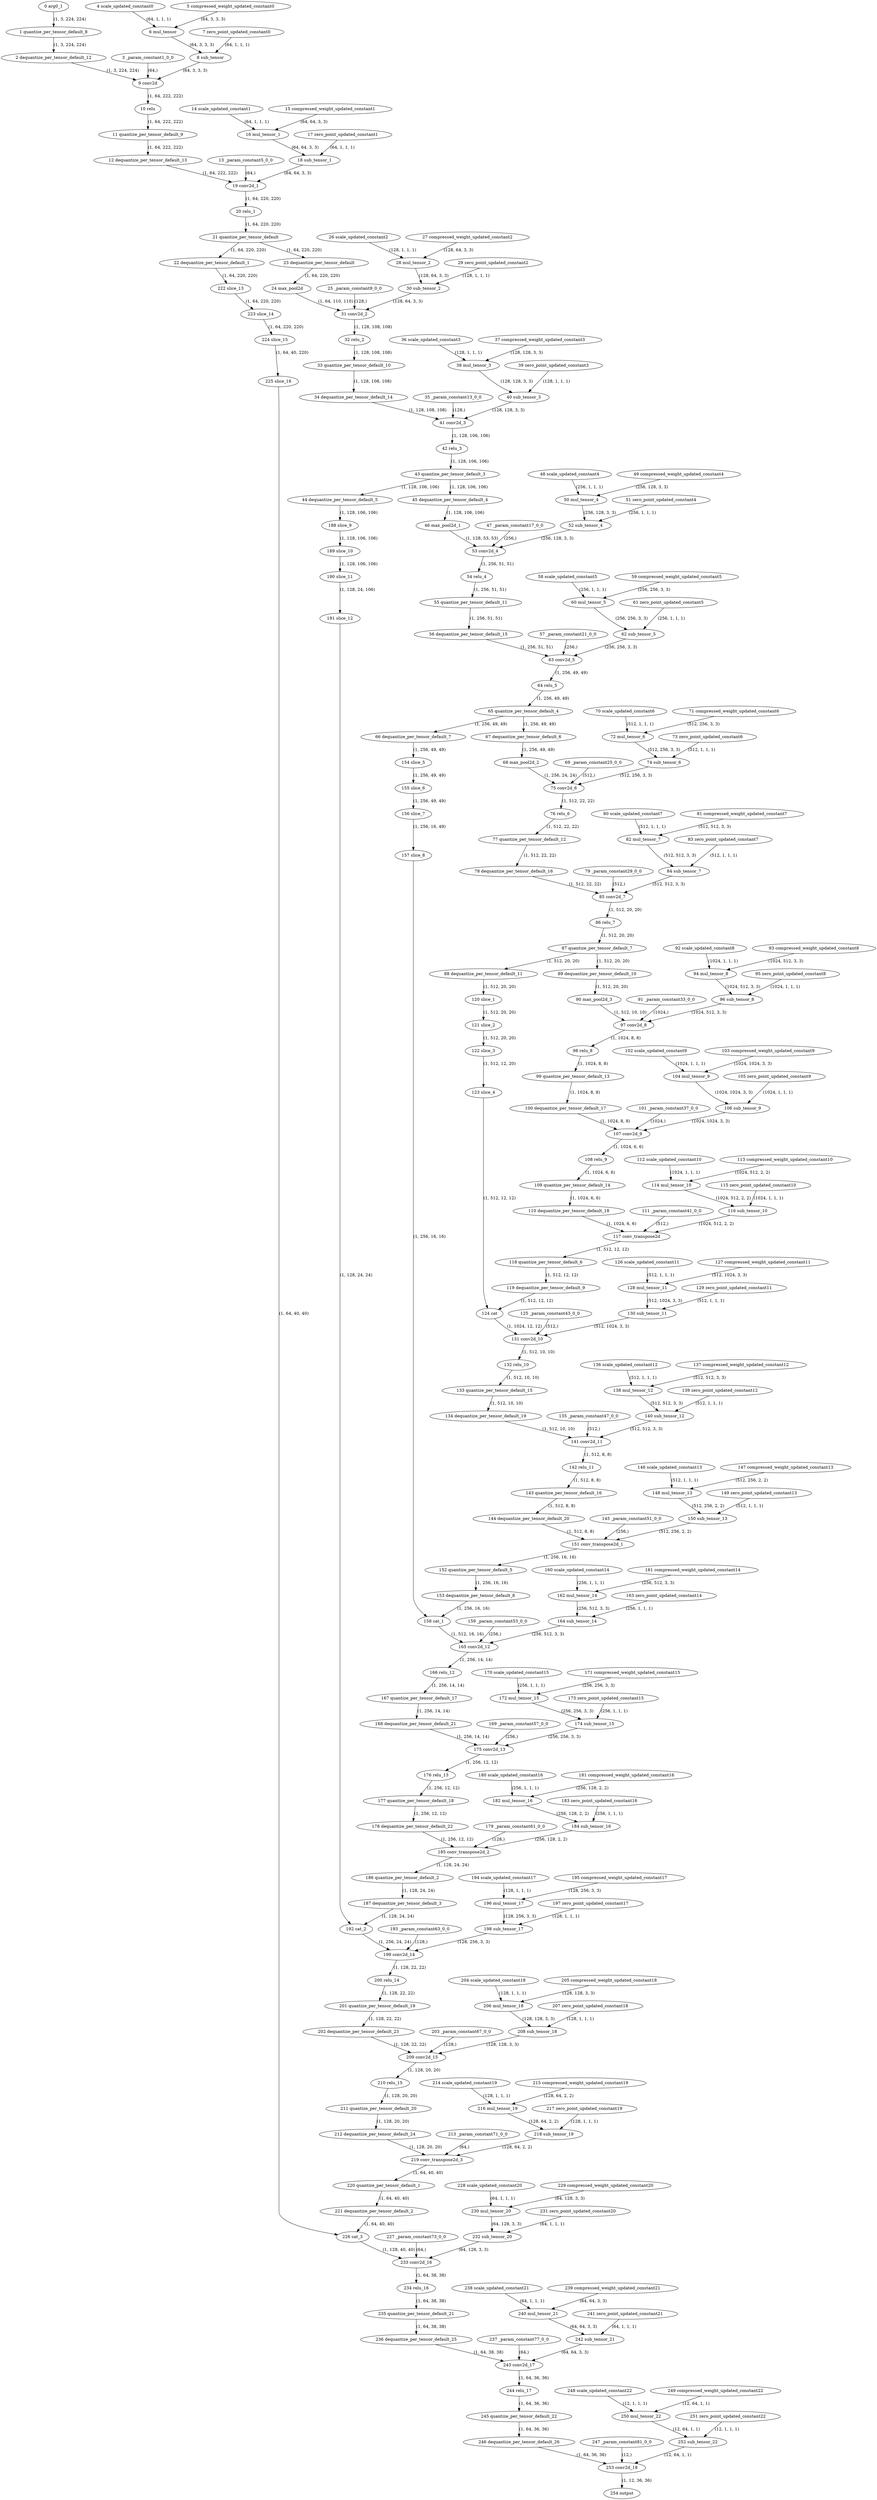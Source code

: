strict digraph  {
"0 arg0_1" [id=0, type=input];
"1 quantize_per_tensor_default_8" [id=1, type=quantize_per_tensor];
"2 dequantize_per_tensor_default_12" [id=2, type=dequantize_per_tensor];
"3 _param_constant1_0_0" [id=3, type=get_attr];
"4 scale_updated_constant0" [id=4, type=get_attr];
"5 compressed_weight_updated_constant0" [id=5, type=get_attr];
"6 mul_tensor" [id=6, type=mul];
"7 zero_point_updated_constant0" [id=7, type=get_attr];
"8 sub_tensor" [id=8, type=sub];
"9 conv2d" [id=9, type=conv2d];
"10 relu" [id=10, type=relu];
"11 quantize_per_tensor_default_9" [id=11, type=quantize_per_tensor];
"12 dequantize_per_tensor_default_13" [id=12, type=dequantize_per_tensor];
"13 _param_constant5_0_0" [id=13, type=get_attr];
"14 scale_updated_constant1" [id=14, type=get_attr];
"15 compressed_weight_updated_constant1" [id=15, type=get_attr];
"16 mul_tensor_1" [id=16, type=mul];
"17 zero_point_updated_constant1" [id=17, type=get_attr];
"18 sub_tensor_1" [id=18, type=sub];
"19 conv2d_1" [id=19, type=conv2d];
"20 relu_1" [id=20, type=relu];
"21 quantize_per_tensor_default" [id=21, type=quantize_per_tensor];
"22 dequantize_per_tensor_default_1" [id=22, type=dequantize_per_tensor];
"23 dequantize_per_tensor_default" [id=23, type=dequantize_per_tensor];
"24 max_pool2d" [id=24, type=max_pool2d];
"25 _param_constant9_0_0" [id=25, type=get_attr];
"26 scale_updated_constant2" [id=26, type=get_attr];
"27 compressed_weight_updated_constant2" [id=27, type=get_attr];
"28 mul_tensor_2" [id=28, type=mul];
"29 zero_point_updated_constant2" [id=29, type=get_attr];
"30 sub_tensor_2" [id=30, type=sub];
"31 conv2d_2" [id=31, type=conv2d];
"32 relu_2" [id=32, type=relu];
"33 quantize_per_tensor_default_10" [id=33, type=quantize_per_tensor];
"34 dequantize_per_tensor_default_14" [id=34, type=dequantize_per_tensor];
"35 _param_constant13_0_0" [id=35, type=get_attr];
"36 scale_updated_constant3" [id=36, type=get_attr];
"37 compressed_weight_updated_constant3" [id=37, type=get_attr];
"38 mul_tensor_3" [id=38, type=mul];
"39 zero_point_updated_constant3" [id=39, type=get_attr];
"40 sub_tensor_3" [id=40, type=sub];
"41 conv2d_3" [id=41, type=conv2d];
"42 relu_3" [id=42, type=relu];
"43 quantize_per_tensor_default_3" [id=43, type=quantize_per_tensor];
"44 dequantize_per_tensor_default_5" [id=44, type=dequantize_per_tensor];
"45 dequantize_per_tensor_default_4" [id=45, type=dequantize_per_tensor];
"46 max_pool2d_1" [id=46, type=max_pool2d];
"47 _param_constant17_0_0" [id=47, type=get_attr];
"48 scale_updated_constant4" [id=48, type=get_attr];
"49 compressed_weight_updated_constant4" [id=49, type=get_attr];
"50 mul_tensor_4" [id=50, type=mul];
"51 zero_point_updated_constant4" [id=51, type=get_attr];
"52 sub_tensor_4" [id=52, type=sub];
"53 conv2d_4" [id=53, type=conv2d];
"54 relu_4" [id=54, type=relu];
"55 quantize_per_tensor_default_11" [id=55, type=quantize_per_tensor];
"56 dequantize_per_tensor_default_15" [id=56, type=dequantize_per_tensor];
"57 _param_constant21_0_0" [id=57, type=get_attr];
"58 scale_updated_constant5" [id=58, type=get_attr];
"59 compressed_weight_updated_constant5" [id=59, type=get_attr];
"60 mul_tensor_5" [id=60, type=mul];
"61 zero_point_updated_constant5" [id=61, type=get_attr];
"62 sub_tensor_5" [id=62, type=sub];
"63 conv2d_5" [id=63, type=conv2d];
"64 relu_5" [id=64, type=relu];
"65 quantize_per_tensor_default_4" [id=65, type=quantize_per_tensor];
"66 dequantize_per_tensor_default_7" [id=66, type=dequantize_per_tensor];
"67 dequantize_per_tensor_default_6" [id=67, type=dequantize_per_tensor];
"68 max_pool2d_2" [id=68, type=max_pool2d];
"69 _param_constant25_0_0" [id=69, type=get_attr];
"70 scale_updated_constant6" [id=70, type=get_attr];
"71 compressed_weight_updated_constant6" [id=71, type=get_attr];
"72 mul_tensor_6" [id=72, type=mul];
"73 zero_point_updated_constant6" [id=73, type=get_attr];
"74 sub_tensor_6" [id=74, type=sub];
"75 conv2d_6" [id=75, type=conv2d];
"76 relu_6" [id=76, type=relu];
"77 quantize_per_tensor_default_12" [id=77, type=quantize_per_tensor];
"78 dequantize_per_tensor_default_16" [id=78, type=dequantize_per_tensor];
"79 _param_constant29_0_0" [id=79, type=get_attr];
"80 scale_updated_constant7" [id=80, type=get_attr];
"81 compressed_weight_updated_constant7" [id=81, type=get_attr];
"82 mul_tensor_7" [id=82, type=mul];
"83 zero_point_updated_constant7" [id=83, type=get_attr];
"84 sub_tensor_7" [id=84, type=sub];
"85 conv2d_7" [id=85, type=conv2d];
"86 relu_7" [id=86, type=relu];
"87 quantize_per_tensor_default_7" [id=87, type=quantize_per_tensor];
"88 dequantize_per_tensor_default_11" [id=88, type=dequantize_per_tensor];
"89 dequantize_per_tensor_default_10" [id=89, type=dequantize_per_tensor];
"90 max_pool2d_3" [id=90, type=max_pool2d];
"91 _param_constant33_0_0" [id=91, type=get_attr];
"92 scale_updated_constant8" [id=92, type=get_attr];
"93 compressed_weight_updated_constant8" [id=93, type=get_attr];
"94 mul_tensor_8" [id=94, type=mul];
"95 zero_point_updated_constant8" [id=95, type=get_attr];
"96 sub_tensor_8" [id=96, type=sub];
"97 conv2d_8" [id=97, type=conv2d];
"98 relu_8" [id=98, type=relu];
"99 quantize_per_tensor_default_13" [id=99, type=quantize_per_tensor];
"100 dequantize_per_tensor_default_17" [id=100, type=dequantize_per_tensor];
"101 _param_constant37_0_0" [id=101, type=get_attr];
"102 scale_updated_constant9" [id=102, type=get_attr];
"103 compressed_weight_updated_constant9" [id=103, type=get_attr];
"104 mul_tensor_9" [id=104, type=mul];
"105 zero_point_updated_constant9" [id=105, type=get_attr];
"106 sub_tensor_9" [id=106, type=sub];
"107 conv2d_9" [id=107, type=conv2d];
"108 relu_9" [id=108, type=relu];
"109 quantize_per_tensor_default_14" [id=109, type=quantize_per_tensor];
"110 dequantize_per_tensor_default_18" [id=110, type=dequantize_per_tensor];
"111 _param_constant41_0_0" [id=111, type=get_attr];
"112 scale_updated_constant10" [id=112, type=get_attr];
"113 compressed_weight_updated_constant10" [id=113, type=get_attr];
"114 mul_tensor_10" [id=114, type=mul];
"115 zero_point_updated_constant10" [id=115, type=get_attr];
"116 sub_tensor_10" [id=116, type=sub];
"117 conv_transpose2d" [id=117, type=conv_transpose2d];
"118 quantize_per_tensor_default_6" [id=118, type=quantize_per_tensor];
"119 dequantize_per_tensor_default_9" [id=119, type=dequantize_per_tensor];
"120 slice_1" [id=120, type=slice];
"121 slice_2" [id=121, type=slice];
"122 slice_3" [id=122, type=slice];
"123 slice_4" [id=123, type=slice];
"124 cat" [id=124, type=cat];
"125 _param_constant43_0_0" [id=125, type=get_attr];
"126 scale_updated_constant11" [id=126, type=get_attr];
"127 compressed_weight_updated_constant11" [id=127, type=get_attr];
"128 mul_tensor_11" [id=128, type=mul];
"129 zero_point_updated_constant11" [id=129, type=get_attr];
"130 sub_tensor_11" [id=130, type=sub];
"131 conv2d_10" [id=131, type=conv2d];
"132 relu_10" [id=132, type=relu];
"133 quantize_per_tensor_default_15" [id=133, type=quantize_per_tensor];
"134 dequantize_per_tensor_default_19" [id=134, type=dequantize_per_tensor];
"135 _param_constant47_0_0" [id=135, type=get_attr];
"136 scale_updated_constant12" [id=136, type=get_attr];
"137 compressed_weight_updated_constant12" [id=137, type=get_attr];
"138 mul_tensor_12" [id=138, type=mul];
"139 zero_point_updated_constant12" [id=139, type=get_attr];
"140 sub_tensor_12" [id=140, type=sub];
"141 conv2d_11" [id=141, type=conv2d];
"142 relu_11" [id=142, type=relu];
"143 quantize_per_tensor_default_16" [id=143, type=quantize_per_tensor];
"144 dequantize_per_tensor_default_20" [id=144, type=dequantize_per_tensor];
"145 _param_constant51_0_0" [id=145, type=get_attr];
"146 scale_updated_constant13" [id=146, type=get_attr];
"147 compressed_weight_updated_constant13" [id=147, type=get_attr];
"148 mul_tensor_13" [id=148, type=mul];
"149 zero_point_updated_constant13" [id=149, type=get_attr];
"150 sub_tensor_13" [id=150, type=sub];
"151 conv_transpose2d_1" [id=151, type=conv_transpose2d];
"152 quantize_per_tensor_default_5" [id=152, type=quantize_per_tensor];
"153 dequantize_per_tensor_default_8" [id=153, type=dequantize_per_tensor];
"154 slice_5" [id=154, type=slice];
"155 slice_6" [id=155, type=slice];
"156 slice_7" [id=156, type=slice];
"157 slice_8" [id=157, type=slice];
"158 cat_1" [id=158, type=cat];
"159 _param_constant53_0_0" [id=159, type=get_attr];
"160 scale_updated_constant14" [id=160, type=get_attr];
"161 compressed_weight_updated_constant14" [id=161, type=get_attr];
"162 mul_tensor_14" [id=162, type=mul];
"163 zero_point_updated_constant14" [id=163, type=get_attr];
"164 sub_tensor_14" [id=164, type=sub];
"165 conv2d_12" [id=165, type=conv2d];
"166 relu_12" [id=166, type=relu];
"167 quantize_per_tensor_default_17" [id=167, type=quantize_per_tensor];
"168 dequantize_per_tensor_default_21" [id=168, type=dequantize_per_tensor];
"169 _param_constant57_0_0" [id=169, type=get_attr];
"170 scale_updated_constant15" [id=170, type=get_attr];
"171 compressed_weight_updated_constant15" [id=171, type=get_attr];
"172 mul_tensor_15" [id=172, type=mul];
"173 zero_point_updated_constant15" [id=173, type=get_attr];
"174 sub_tensor_15" [id=174, type=sub];
"175 conv2d_13" [id=175, type=conv2d];
"176 relu_13" [id=176, type=relu];
"177 quantize_per_tensor_default_18" [id=177, type=quantize_per_tensor];
"178 dequantize_per_tensor_default_22" [id=178, type=dequantize_per_tensor];
"179 _param_constant61_0_0" [id=179, type=get_attr];
"180 scale_updated_constant16" [id=180, type=get_attr];
"181 compressed_weight_updated_constant16" [id=181, type=get_attr];
"182 mul_tensor_16" [id=182, type=mul];
"183 zero_point_updated_constant16" [id=183, type=get_attr];
"184 sub_tensor_16" [id=184, type=sub];
"185 conv_transpose2d_2" [id=185, type=conv_transpose2d];
"186 quantize_per_tensor_default_2" [id=186, type=quantize_per_tensor];
"187 dequantize_per_tensor_default_3" [id=187, type=dequantize_per_tensor];
"188 slice_9" [id=188, type=slice];
"189 slice_10" [id=189, type=slice];
"190 slice_11" [id=190, type=slice];
"191 slice_12" [id=191, type=slice];
"192 cat_2" [id=192, type=cat];
"193 _param_constant63_0_0" [id=193, type=get_attr];
"194 scale_updated_constant17" [id=194, type=get_attr];
"195 compressed_weight_updated_constant17" [id=195, type=get_attr];
"196 mul_tensor_17" [id=196, type=mul];
"197 zero_point_updated_constant17" [id=197, type=get_attr];
"198 sub_tensor_17" [id=198, type=sub];
"199 conv2d_14" [id=199, type=conv2d];
"200 relu_14" [id=200, type=relu];
"201 quantize_per_tensor_default_19" [id=201, type=quantize_per_tensor];
"202 dequantize_per_tensor_default_23" [id=202, type=dequantize_per_tensor];
"203 _param_constant67_0_0" [id=203, type=get_attr];
"204 scale_updated_constant18" [id=204, type=get_attr];
"205 compressed_weight_updated_constant18" [id=205, type=get_attr];
"206 mul_tensor_18" [id=206, type=mul];
"207 zero_point_updated_constant18" [id=207, type=get_attr];
"208 sub_tensor_18" [id=208, type=sub];
"209 conv2d_15" [id=209, type=conv2d];
"210 relu_15" [id=210, type=relu];
"211 quantize_per_tensor_default_20" [id=211, type=quantize_per_tensor];
"212 dequantize_per_tensor_default_24" [id=212, type=dequantize_per_tensor];
"213 _param_constant71_0_0" [id=213, type=get_attr];
"214 scale_updated_constant19" [id=214, type=get_attr];
"215 compressed_weight_updated_constant19" [id=215, type=get_attr];
"216 mul_tensor_19" [id=216, type=mul];
"217 zero_point_updated_constant19" [id=217, type=get_attr];
"218 sub_tensor_19" [id=218, type=sub];
"219 conv_transpose2d_3" [id=219, type=conv_transpose2d];
"220 quantize_per_tensor_default_1" [id=220, type=quantize_per_tensor];
"221 dequantize_per_tensor_default_2" [id=221, type=dequantize_per_tensor];
"222 slice_13" [id=222, type=slice];
"223 slice_14" [id=223, type=slice];
"224 slice_15" [id=224, type=slice];
"225 slice_16" [id=225, type=slice];
"226 cat_3" [id=226, type=cat];
"227 _param_constant73_0_0" [id=227, type=get_attr];
"228 scale_updated_constant20" [id=228, type=get_attr];
"229 compressed_weight_updated_constant20" [id=229, type=get_attr];
"230 mul_tensor_20" [id=230, type=mul];
"231 zero_point_updated_constant20" [id=231, type=get_attr];
"232 sub_tensor_20" [id=232, type=sub];
"233 conv2d_16" [id=233, type=conv2d];
"234 relu_16" [id=234, type=relu];
"235 quantize_per_tensor_default_21" [id=235, type=quantize_per_tensor];
"236 dequantize_per_tensor_default_25" [id=236, type=dequantize_per_tensor];
"237 _param_constant77_0_0" [id=237, type=get_attr];
"238 scale_updated_constant21" [id=238, type=get_attr];
"239 compressed_weight_updated_constant21" [id=239, type=get_attr];
"240 mul_tensor_21" [id=240, type=mul];
"241 zero_point_updated_constant21" [id=241, type=get_attr];
"242 sub_tensor_21" [id=242, type=sub];
"243 conv2d_17" [id=243, type=conv2d];
"244 relu_17" [id=244, type=relu];
"245 quantize_per_tensor_default_22" [id=245, type=quantize_per_tensor];
"246 dequantize_per_tensor_default_26" [id=246, type=dequantize_per_tensor];
"247 _param_constant81_0_0" [id=247, type=get_attr];
"248 scale_updated_constant22" [id=248, type=get_attr];
"249 compressed_weight_updated_constant22" [id=249, type=get_attr];
"250 mul_tensor_22" [id=250, type=mul];
"251 zero_point_updated_constant22" [id=251, type=get_attr];
"252 sub_tensor_22" [id=252, type=sub];
"253 conv2d_18" [id=253, type=conv2d];
"254 output" [id=254, type=output];
"0 arg0_1" -> "1 quantize_per_tensor_default_8"  [label="(1, 3, 224, 224)", style=solid];
"1 quantize_per_tensor_default_8" -> "2 dequantize_per_tensor_default_12"  [label="(1, 3, 224, 224)", style=solid];
"2 dequantize_per_tensor_default_12" -> "9 conv2d"  [label="(1, 3, 224, 224)", style=solid];
"3 _param_constant1_0_0" -> "9 conv2d"  [label="(64,)", style=solid];
"4 scale_updated_constant0" -> "6 mul_tensor"  [label="(64, 1, 1, 1)", style=solid];
"5 compressed_weight_updated_constant0" -> "6 mul_tensor"  [label="(64, 3, 3, 3)", style=solid];
"6 mul_tensor" -> "8 sub_tensor"  [label="(64, 3, 3, 3)", style=solid];
"7 zero_point_updated_constant0" -> "8 sub_tensor"  [label="(64, 1, 1, 1)", style=solid];
"8 sub_tensor" -> "9 conv2d"  [label="(64, 3, 3, 3)", style=solid];
"9 conv2d" -> "10 relu"  [label="(1, 64, 222, 222)", style=solid];
"10 relu" -> "11 quantize_per_tensor_default_9"  [label="(1, 64, 222, 222)", style=solid];
"11 quantize_per_tensor_default_9" -> "12 dequantize_per_tensor_default_13"  [label="(1, 64, 222, 222)", style=solid];
"12 dequantize_per_tensor_default_13" -> "19 conv2d_1"  [label="(1, 64, 222, 222)", style=solid];
"13 _param_constant5_0_0" -> "19 conv2d_1"  [label="(64,)", style=solid];
"14 scale_updated_constant1" -> "16 mul_tensor_1"  [label="(64, 1, 1, 1)", style=solid];
"15 compressed_weight_updated_constant1" -> "16 mul_tensor_1"  [label="(64, 64, 3, 3)", style=solid];
"16 mul_tensor_1" -> "18 sub_tensor_1"  [label="(64, 64, 3, 3)", style=solid];
"17 zero_point_updated_constant1" -> "18 sub_tensor_1"  [label="(64, 1, 1, 1)", style=solid];
"18 sub_tensor_1" -> "19 conv2d_1"  [label="(64, 64, 3, 3)", style=solid];
"19 conv2d_1" -> "20 relu_1"  [label="(1, 64, 220, 220)", style=solid];
"20 relu_1" -> "21 quantize_per_tensor_default"  [label="(1, 64, 220, 220)", style=solid];
"21 quantize_per_tensor_default" -> "22 dequantize_per_tensor_default_1"  [label="(1, 64, 220, 220)", style=solid];
"21 quantize_per_tensor_default" -> "23 dequantize_per_tensor_default"  [label="(1, 64, 220, 220)", style=solid];
"22 dequantize_per_tensor_default_1" -> "222 slice_13"  [label="(1, 64, 220, 220)", style=solid];
"23 dequantize_per_tensor_default" -> "24 max_pool2d"  [label="(1, 64, 220, 220)", style=solid];
"24 max_pool2d" -> "31 conv2d_2"  [label="(1, 64, 110, 110)", style=solid];
"25 _param_constant9_0_0" -> "31 conv2d_2"  [label="(128,)", style=solid];
"26 scale_updated_constant2" -> "28 mul_tensor_2"  [label="(128, 1, 1, 1)", style=solid];
"27 compressed_weight_updated_constant2" -> "28 mul_tensor_2"  [label="(128, 64, 3, 3)", style=solid];
"28 mul_tensor_2" -> "30 sub_tensor_2"  [label="(128, 64, 3, 3)", style=solid];
"29 zero_point_updated_constant2" -> "30 sub_tensor_2"  [label="(128, 1, 1, 1)", style=solid];
"30 sub_tensor_2" -> "31 conv2d_2"  [label="(128, 64, 3, 3)", style=solid];
"31 conv2d_2" -> "32 relu_2"  [label="(1, 128, 108, 108)", style=solid];
"32 relu_2" -> "33 quantize_per_tensor_default_10"  [label="(1, 128, 108, 108)", style=solid];
"33 quantize_per_tensor_default_10" -> "34 dequantize_per_tensor_default_14"  [label="(1, 128, 108, 108)", style=solid];
"34 dequantize_per_tensor_default_14" -> "41 conv2d_3"  [label="(1, 128, 108, 108)", style=solid];
"35 _param_constant13_0_0" -> "41 conv2d_3"  [label="(128,)", style=solid];
"36 scale_updated_constant3" -> "38 mul_tensor_3"  [label="(128, 1, 1, 1)", style=solid];
"37 compressed_weight_updated_constant3" -> "38 mul_tensor_3"  [label="(128, 128, 3, 3)", style=solid];
"38 mul_tensor_3" -> "40 sub_tensor_3"  [label="(128, 128, 3, 3)", style=solid];
"39 zero_point_updated_constant3" -> "40 sub_tensor_3"  [label="(128, 1, 1, 1)", style=solid];
"40 sub_tensor_3" -> "41 conv2d_3"  [label="(128, 128, 3, 3)", style=solid];
"41 conv2d_3" -> "42 relu_3"  [label="(1, 128, 106, 106)", style=solid];
"42 relu_3" -> "43 quantize_per_tensor_default_3"  [label="(1, 128, 106, 106)", style=solid];
"43 quantize_per_tensor_default_3" -> "44 dequantize_per_tensor_default_5"  [label="(1, 128, 106, 106)", style=solid];
"43 quantize_per_tensor_default_3" -> "45 dequantize_per_tensor_default_4"  [label="(1, 128, 106, 106)", style=solid];
"44 dequantize_per_tensor_default_5" -> "188 slice_9"  [label="(1, 128, 106, 106)", style=solid];
"45 dequantize_per_tensor_default_4" -> "46 max_pool2d_1"  [label="(1, 128, 106, 106)", style=solid];
"46 max_pool2d_1" -> "53 conv2d_4"  [label="(1, 128, 53, 53)", style=solid];
"47 _param_constant17_0_0" -> "53 conv2d_4"  [label="(256,)", style=solid];
"48 scale_updated_constant4" -> "50 mul_tensor_4"  [label="(256, 1, 1, 1)", style=solid];
"49 compressed_weight_updated_constant4" -> "50 mul_tensor_4"  [label="(256, 128, 3, 3)", style=solid];
"50 mul_tensor_4" -> "52 sub_tensor_4"  [label="(256, 128, 3, 3)", style=solid];
"51 zero_point_updated_constant4" -> "52 sub_tensor_4"  [label="(256, 1, 1, 1)", style=solid];
"52 sub_tensor_4" -> "53 conv2d_4"  [label="(256, 128, 3, 3)", style=solid];
"53 conv2d_4" -> "54 relu_4"  [label="(1, 256, 51, 51)", style=solid];
"54 relu_4" -> "55 quantize_per_tensor_default_11"  [label="(1, 256, 51, 51)", style=solid];
"55 quantize_per_tensor_default_11" -> "56 dequantize_per_tensor_default_15"  [label="(1, 256, 51, 51)", style=solid];
"56 dequantize_per_tensor_default_15" -> "63 conv2d_5"  [label="(1, 256, 51, 51)", style=solid];
"57 _param_constant21_0_0" -> "63 conv2d_5"  [label="(256,)", style=solid];
"58 scale_updated_constant5" -> "60 mul_tensor_5"  [label="(256, 1, 1, 1)", style=solid];
"59 compressed_weight_updated_constant5" -> "60 mul_tensor_5"  [label="(256, 256, 3, 3)", style=solid];
"60 mul_tensor_5" -> "62 sub_tensor_5"  [label="(256, 256, 3, 3)", style=solid];
"61 zero_point_updated_constant5" -> "62 sub_tensor_5"  [label="(256, 1, 1, 1)", style=solid];
"62 sub_tensor_5" -> "63 conv2d_5"  [label="(256, 256, 3, 3)", style=solid];
"63 conv2d_5" -> "64 relu_5"  [label="(1, 256, 49, 49)", style=solid];
"64 relu_5" -> "65 quantize_per_tensor_default_4"  [label="(1, 256, 49, 49)", style=solid];
"65 quantize_per_tensor_default_4" -> "66 dequantize_per_tensor_default_7"  [label="(1, 256, 49, 49)", style=solid];
"65 quantize_per_tensor_default_4" -> "67 dequantize_per_tensor_default_6"  [label="(1, 256, 49, 49)", style=solid];
"66 dequantize_per_tensor_default_7" -> "154 slice_5"  [label="(1, 256, 49, 49)", style=solid];
"67 dequantize_per_tensor_default_6" -> "68 max_pool2d_2"  [label="(1, 256, 49, 49)", style=solid];
"68 max_pool2d_2" -> "75 conv2d_6"  [label="(1, 256, 24, 24)", style=solid];
"69 _param_constant25_0_0" -> "75 conv2d_6"  [label="(512,)", style=solid];
"70 scale_updated_constant6" -> "72 mul_tensor_6"  [label="(512, 1, 1, 1)", style=solid];
"71 compressed_weight_updated_constant6" -> "72 mul_tensor_6"  [label="(512, 256, 3, 3)", style=solid];
"72 mul_tensor_6" -> "74 sub_tensor_6"  [label="(512, 256, 3, 3)", style=solid];
"73 zero_point_updated_constant6" -> "74 sub_tensor_6"  [label="(512, 1, 1, 1)", style=solid];
"74 sub_tensor_6" -> "75 conv2d_6"  [label="(512, 256, 3, 3)", style=solid];
"75 conv2d_6" -> "76 relu_6"  [label="(1, 512, 22, 22)", style=solid];
"76 relu_6" -> "77 quantize_per_tensor_default_12"  [label="(1, 512, 22, 22)", style=solid];
"77 quantize_per_tensor_default_12" -> "78 dequantize_per_tensor_default_16"  [label="(1, 512, 22, 22)", style=solid];
"78 dequantize_per_tensor_default_16" -> "85 conv2d_7"  [label="(1, 512, 22, 22)", style=solid];
"79 _param_constant29_0_0" -> "85 conv2d_7"  [label="(512,)", style=solid];
"80 scale_updated_constant7" -> "82 mul_tensor_7"  [label="(512, 1, 1, 1)", style=solid];
"81 compressed_weight_updated_constant7" -> "82 mul_tensor_7"  [label="(512, 512, 3, 3)", style=solid];
"82 mul_tensor_7" -> "84 sub_tensor_7"  [label="(512, 512, 3, 3)", style=solid];
"83 zero_point_updated_constant7" -> "84 sub_tensor_7"  [label="(512, 1, 1, 1)", style=solid];
"84 sub_tensor_7" -> "85 conv2d_7"  [label="(512, 512, 3, 3)", style=solid];
"85 conv2d_7" -> "86 relu_7"  [label="(1, 512, 20, 20)", style=solid];
"86 relu_7" -> "87 quantize_per_tensor_default_7"  [label="(1, 512, 20, 20)", style=solid];
"87 quantize_per_tensor_default_7" -> "88 dequantize_per_tensor_default_11"  [label="(1, 512, 20, 20)", style=solid];
"87 quantize_per_tensor_default_7" -> "89 dequantize_per_tensor_default_10"  [label="(1, 512, 20, 20)", style=solid];
"88 dequantize_per_tensor_default_11" -> "120 slice_1"  [label="(1, 512, 20, 20)", style=solid];
"89 dequantize_per_tensor_default_10" -> "90 max_pool2d_3"  [label="(1, 512, 20, 20)", style=solid];
"90 max_pool2d_3" -> "97 conv2d_8"  [label="(1, 512, 10, 10)", style=solid];
"91 _param_constant33_0_0" -> "97 conv2d_8"  [label="(1024,)", style=solid];
"92 scale_updated_constant8" -> "94 mul_tensor_8"  [label="(1024, 1, 1, 1)", style=solid];
"93 compressed_weight_updated_constant8" -> "94 mul_tensor_8"  [label="(1024, 512, 3, 3)", style=solid];
"94 mul_tensor_8" -> "96 sub_tensor_8"  [label="(1024, 512, 3, 3)", style=solid];
"95 zero_point_updated_constant8" -> "96 sub_tensor_8"  [label="(1024, 1, 1, 1)", style=solid];
"96 sub_tensor_8" -> "97 conv2d_8"  [label="(1024, 512, 3, 3)", style=solid];
"97 conv2d_8" -> "98 relu_8"  [label="(1, 1024, 8, 8)", style=solid];
"98 relu_8" -> "99 quantize_per_tensor_default_13"  [label="(1, 1024, 8, 8)", style=solid];
"99 quantize_per_tensor_default_13" -> "100 dequantize_per_tensor_default_17"  [label="(1, 1024, 8, 8)", style=solid];
"100 dequantize_per_tensor_default_17" -> "107 conv2d_9"  [label="(1, 1024, 8, 8)", style=solid];
"101 _param_constant37_0_0" -> "107 conv2d_9"  [label="(1024,)", style=solid];
"102 scale_updated_constant9" -> "104 mul_tensor_9"  [label="(1024, 1, 1, 1)", style=solid];
"103 compressed_weight_updated_constant9" -> "104 mul_tensor_9"  [label="(1024, 1024, 3, 3)", style=solid];
"104 mul_tensor_9" -> "106 sub_tensor_9"  [label="(1024, 1024, 3, 3)", style=solid];
"105 zero_point_updated_constant9" -> "106 sub_tensor_9"  [label="(1024, 1, 1, 1)", style=solid];
"106 sub_tensor_9" -> "107 conv2d_9"  [label="(1024, 1024, 3, 3)", style=solid];
"107 conv2d_9" -> "108 relu_9"  [label="(1, 1024, 6, 6)", style=solid];
"108 relu_9" -> "109 quantize_per_tensor_default_14"  [label="(1, 1024, 6, 6)", style=solid];
"109 quantize_per_tensor_default_14" -> "110 dequantize_per_tensor_default_18"  [label="(1, 1024, 6, 6)", style=solid];
"110 dequantize_per_tensor_default_18" -> "117 conv_transpose2d"  [label="(1, 1024, 6, 6)", style=solid];
"111 _param_constant41_0_0" -> "117 conv_transpose2d"  [label="(512,)", style=solid];
"112 scale_updated_constant10" -> "114 mul_tensor_10"  [label="(1024, 1, 1, 1)", style=solid];
"113 compressed_weight_updated_constant10" -> "114 mul_tensor_10"  [label="(1024, 512, 2, 2)", style=solid];
"114 mul_tensor_10" -> "116 sub_tensor_10"  [label="(1024, 512, 2, 2)", style=solid];
"115 zero_point_updated_constant10" -> "116 sub_tensor_10"  [label="(1024, 1, 1, 1)", style=solid];
"116 sub_tensor_10" -> "117 conv_transpose2d"  [label="(1024, 512, 2, 2)", style=solid];
"117 conv_transpose2d" -> "118 quantize_per_tensor_default_6"  [label="(1, 512, 12, 12)", style=solid];
"118 quantize_per_tensor_default_6" -> "119 dequantize_per_tensor_default_9"  [label="(1, 512, 12, 12)", style=solid];
"119 dequantize_per_tensor_default_9" -> "124 cat"  [label="(1, 512, 12, 12)", style=solid];
"120 slice_1" -> "121 slice_2"  [label="(1, 512, 20, 20)", style=solid];
"121 slice_2" -> "122 slice_3"  [label="(1, 512, 20, 20)", style=solid];
"122 slice_3" -> "123 slice_4"  [label="(1, 512, 12, 20)", style=solid];
"123 slice_4" -> "124 cat"  [label="(1, 512, 12, 12)", style=solid];
"124 cat" -> "131 conv2d_10"  [label="(1, 1024, 12, 12)", style=solid];
"125 _param_constant43_0_0" -> "131 conv2d_10"  [label="(512,)", style=solid];
"126 scale_updated_constant11" -> "128 mul_tensor_11"  [label="(512, 1, 1, 1)", style=solid];
"127 compressed_weight_updated_constant11" -> "128 mul_tensor_11"  [label="(512, 1024, 3, 3)", style=solid];
"128 mul_tensor_11" -> "130 sub_tensor_11"  [label="(512, 1024, 3, 3)", style=solid];
"129 zero_point_updated_constant11" -> "130 sub_tensor_11"  [label="(512, 1, 1, 1)", style=solid];
"130 sub_tensor_11" -> "131 conv2d_10"  [label="(512, 1024, 3, 3)", style=solid];
"131 conv2d_10" -> "132 relu_10"  [label="(1, 512, 10, 10)", style=solid];
"132 relu_10" -> "133 quantize_per_tensor_default_15"  [label="(1, 512, 10, 10)", style=solid];
"133 quantize_per_tensor_default_15" -> "134 dequantize_per_tensor_default_19"  [label="(1, 512, 10, 10)", style=solid];
"134 dequantize_per_tensor_default_19" -> "141 conv2d_11"  [label="(1, 512, 10, 10)", style=solid];
"135 _param_constant47_0_0" -> "141 conv2d_11"  [label="(512,)", style=solid];
"136 scale_updated_constant12" -> "138 mul_tensor_12"  [label="(512, 1, 1, 1)", style=solid];
"137 compressed_weight_updated_constant12" -> "138 mul_tensor_12"  [label="(512, 512, 3, 3)", style=solid];
"138 mul_tensor_12" -> "140 sub_tensor_12"  [label="(512, 512, 3, 3)", style=solid];
"139 zero_point_updated_constant12" -> "140 sub_tensor_12"  [label="(512, 1, 1, 1)", style=solid];
"140 sub_tensor_12" -> "141 conv2d_11"  [label="(512, 512, 3, 3)", style=solid];
"141 conv2d_11" -> "142 relu_11"  [label="(1, 512, 8, 8)", style=solid];
"142 relu_11" -> "143 quantize_per_tensor_default_16"  [label="(1, 512, 8, 8)", style=solid];
"143 quantize_per_tensor_default_16" -> "144 dequantize_per_tensor_default_20"  [label="(1, 512, 8, 8)", style=solid];
"144 dequantize_per_tensor_default_20" -> "151 conv_transpose2d_1"  [label="(1, 512, 8, 8)", style=solid];
"145 _param_constant51_0_0" -> "151 conv_transpose2d_1"  [label="(256,)", style=solid];
"146 scale_updated_constant13" -> "148 mul_tensor_13"  [label="(512, 1, 1, 1)", style=solid];
"147 compressed_weight_updated_constant13" -> "148 mul_tensor_13"  [label="(512, 256, 2, 2)", style=solid];
"148 mul_tensor_13" -> "150 sub_tensor_13"  [label="(512, 256, 2, 2)", style=solid];
"149 zero_point_updated_constant13" -> "150 sub_tensor_13"  [label="(512, 1, 1, 1)", style=solid];
"150 sub_tensor_13" -> "151 conv_transpose2d_1"  [label="(512, 256, 2, 2)", style=solid];
"151 conv_transpose2d_1" -> "152 quantize_per_tensor_default_5"  [label="(1, 256, 16, 16)", style=solid];
"152 quantize_per_tensor_default_5" -> "153 dequantize_per_tensor_default_8"  [label="(1, 256, 16, 16)", style=solid];
"153 dequantize_per_tensor_default_8" -> "158 cat_1"  [label="(1, 256, 16, 16)", style=solid];
"154 slice_5" -> "155 slice_6"  [label="(1, 256, 49, 49)", style=solid];
"155 slice_6" -> "156 slice_7"  [label="(1, 256, 49, 49)", style=solid];
"156 slice_7" -> "157 slice_8"  [label="(1, 256, 16, 49)", style=solid];
"157 slice_8" -> "158 cat_1"  [label="(1, 256, 16, 16)", style=solid];
"158 cat_1" -> "165 conv2d_12"  [label="(1, 512, 16, 16)", style=solid];
"159 _param_constant53_0_0" -> "165 conv2d_12"  [label="(256,)", style=solid];
"160 scale_updated_constant14" -> "162 mul_tensor_14"  [label="(256, 1, 1, 1)", style=solid];
"161 compressed_weight_updated_constant14" -> "162 mul_tensor_14"  [label="(256, 512, 3, 3)", style=solid];
"162 mul_tensor_14" -> "164 sub_tensor_14"  [label="(256, 512, 3, 3)", style=solid];
"163 zero_point_updated_constant14" -> "164 sub_tensor_14"  [label="(256, 1, 1, 1)", style=solid];
"164 sub_tensor_14" -> "165 conv2d_12"  [label="(256, 512, 3, 3)", style=solid];
"165 conv2d_12" -> "166 relu_12"  [label="(1, 256, 14, 14)", style=solid];
"166 relu_12" -> "167 quantize_per_tensor_default_17"  [label="(1, 256, 14, 14)", style=solid];
"167 quantize_per_tensor_default_17" -> "168 dequantize_per_tensor_default_21"  [label="(1, 256, 14, 14)", style=solid];
"168 dequantize_per_tensor_default_21" -> "175 conv2d_13"  [label="(1, 256, 14, 14)", style=solid];
"169 _param_constant57_0_0" -> "175 conv2d_13"  [label="(256,)", style=solid];
"170 scale_updated_constant15" -> "172 mul_tensor_15"  [label="(256, 1, 1, 1)", style=solid];
"171 compressed_weight_updated_constant15" -> "172 mul_tensor_15"  [label="(256, 256, 3, 3)", style=solid];
"172 mul_tensor_15" -> "174 sub_tensor_15"  [label="(256, 256, 3, 3)", style=solid];
"173 zero_point_updated_constant15" -> "174 sub_tensor_15"  [label="(256, 1, 1, 1)", style=solid];
"174 sub_tensor_15" -> "175 conv2d_13"  [label="(256, 256, 3, 3)", style=solid];
"175 conv2d_13" -> "176 relu_13"  [label="(1, 256, 12, 12)", style=solid];
"176 relu_13" -> "177 quantize_per_tensor_default_18"  [label="(1, 256, 12, 12)", style=solid];
"177 quantize_per_tensor_default_18" -> "178 dequantize_per_tensor_default_22"  [label="(1, 256, 12, 12)", style=solid];
"178 dequantize_per_tensor_default_22" -> "185 conv_transpose2d_2"  [label="(1, 256, 12, 12)", style=solid];
"179 _param_constant61_0_0" -> "185 conv_transpose2d_2"  [label="(128,)", style=solid];
"180 scale_updated_constant16" -> "182 mul_tensor_16"  [label="(256, 1, 1, 1)", style=solid];
"181 compressed_weight_updated_constant16" -> "182 mul_tensor_16"  [label="(256, 128, 2, 2)", style=solid];
"182 mul_tensor_16" -> "184 sub_tensor_16"  [label="(256, 128, 2, 2)", style=solid];
"183 zero_point_updated_constant16" -> "184 sub_tensor_16"  [label="(256, 1, 1, 1)", style=solid];
"184 sub_tensor_16" -> "185 conv_transpose2d_2"  [label="(256, 128, 2, 2)", style=solid];
"185 conv_transpose2d_2" -> "186 quantize_per_tensor_default_2"  [label="(1, 128, 24, 24)", style=solid];
"186 quantize_per_tensor_default_2" -> "187 dequantize_per_tensor_default_3"  [label="(1, 128, 24, 24)", style=solid];
"187 dequantize_per_tensor_default_3" -> "192 cat_2"  [label="(1, 128, 24, 24)", style=solid];
"188 slice_9" -> "189 slice_10"  [label="(1, 128, 106, 106)", style=solid];
"189 slice_10" -> "190 slice_11"  [label="(1, 128, 106, 106)", style=solid];
"190 slice_11" -> "191 slice_12"  [label="(1, 128, 24, 106)", style=solid];
"191 slice_12" -> "192 cat_2"  [label="(1, 128, 24, 24)", style=solid];
"192 cat_2" -> "199 conv2d_14"  [label="(1, 256, 24, 24)", style=solid];
"193 _param_constant63_0_0" -> "199 conv2d_14"  [label="(128,)", style=solid];
"194 scale_updated_constant17" -> "196 mul_tensor_17"  [label="(128, 1, 1, 1)", style=solid];
"195 compressed_weight_updated_constant17" -> "196 mul_tensor_17"  [label="(128, 256, 3, 3)", style=solid];
"196 mul_tensor_17" -> "198 sub_tensor_17"  [label="(128, 256, 3, 3)", style=solid];
"197 zero_point_updated_constant17" -> "198 sub_tensor_17"  [label="(128, 1, 1, 1)", style=solid];
"198 sub_tensor_17" -> "199 conv2d_14"  [label="(128, 256, 3, 3)", style=solid];
"199 conv2d_14" -> "200 relu_14"  [label="(1, 128, 22, 22)", style=solid];
"200 relu_14" -> "201 quantize_per_tensor_default_19"  [label="(1, 128, 22, 22)", style=solid];
"201 quantize_per_tensor_default_19" -> "202 dequantize_per_tensor_default_23"  [label="(1, 128, 22, 22)", style=solid];
"202 dequantize_per_tensor_default_23" -> "209 conv2d_15"  [label="(1, 128, 22, 22)", style=solid];
"203 _param_constant67_0_0" -> "209 conv2d_15"  [label="(128,)", style=solid];
"204 scale_updated_constant18" -> "206 mul_tensor_18"  [label="(128, 1, 1, 1)", style=solid];
"205 compressed_weight_updated_constant18" -> "206 mul_tensor_18"  [label="(128, 128, 3, 3)", style=solid];
"206 mul_tensor_18" -> "208 sub_tensor_18"  [label="(128, 128, 3, 3)", style=solid];
"207 zero_point_updated_constant18" -> "208 sub_tensor_18"  [label="(128, 1, 1, 1)", style=solid];
"208 sub_tensor_18" -> "209 conv2d_15"  [label="(128, 128, 3, 3)", style=solid];
"209 conv2d_15" -> "210 relu_15"  [label="(1, 128, 20, 20)", style=solid];
"210 relu_15" -> "211 quantize_per_tensor_default_20"  [label="(1, 128, 20, 20)", style=solid];
"211 quantize_per_tensor_default_20" -> "212 dequantize_per_tensor_default_24"  [label="(1, 128, 20, 20)", style=solid];
"212 dequantize_per_tensor_default_24" -> "219 conv_transpose2d_3"  [label="(1, 128, 20, 20)", style=solid];
"213 _param_constant71_0_0" -> "219 conv_transpose2d_3"  [label="(64,)", style=solid];
"214 scale_updated_constant19" -> "216 mul_tensor_19"  [label="(128, 1, 1, 1)", style=solid];
"215 compressed_weight_updated_constant19" -> "216 mul_tensor_19"  [label="(128, 64, 2, 2)", style=solid];
"216 mul_tensor_19" -> "218 sub_tensor_19"  [label="(128, 64, 2, 2)", style=solid];
"217 zero_point_updated_constant19" -> "218 sub_tensor_19"  [label="(128, 1, 1, 1)", style=solid];
"218 sub_tensor_19" -> "219 conv_transpose2d_3"  [label="(128, 64, 2, 2)", style=solid];
"219 conv_transpose2d_3" -> "220 quantize_per_tensor_default_1"  [label="(1, 64, 40, 40)", style=solid];
"220 quantize_per_tensor_default_1" -> "221 dequantize_per_tensor_default_2"  [label="(1, 64, 40, 40)", style=solid];
"221 dequantize_per_tensor_default_2" -> "226 cat_3"  [label="(1, 64, 40, 40)", style=solid];
"222 slice_13" -> "223 slice_14"  [label="(1, 64, 220, 220)", style=solid];
"223 slice_14" -> "224 slice_15"  [label="(1, 64, 220, 220)", style=solid];
"224 slice_15" -> "225 slice_16"  [label="(1, 64, 40, 220)", style=solid];
"225 slice_16" -> "226 cat_3"  [label="(1, 64, 40, 40)", style=solid];
"226 cat_3" -> "233 conv2d_16"  [label="(1, 128, 40, 40)", style=solid];
"227 _param_constant73_0_0" -> "233 conv2d_16"  [label="(64,)", style=solid];
"228 scale_updated_constant20" -> "230 mul_tensor_20"  [label="(64, 1, 1, 1)", style=solid];
"229 compressed_weight_updated_constant20" -> "230 mul_tensor_20"  [label="(64, 128, 3, 3)", style=solid];
"230 mul_tensor_20" -> "232 sub_tensor_20"  [label="(64, 128, 3, 3)", style=solid];
"231 zero_point_updated_constant20" -> "232 sub_tensor_20"  [label="(64, 1, 1, 1)", style=solid];
"232 sub_tensor_20" -> "233 conv2d_16"  [label="(64, 128, 3, 3)", style=solid];
"233 conv2d_16" -> "234 relu_16"  [label="(1, 64, 38, 38)", style=solid];
"234 relu_16" -> "235 quantize_per_tensor_default_21"  [label="(1, 64, 38, 38)", style=solid];
"235 quantize_per_tensor_default_21" -> "236 dequantize_per_tensor_default_25"  [label="(1, 64, 38, 38)", style=solid];
"236 dequantize_per_tensor_default_25" -> "243 conv2d_17"  [label="(1, 64, 38, 38)", style=solid];
"237 _param_constant77_0_0" -> "243 conv2d_17"  [label="(64,)", style=solid];
"238 scale_updated_constant21" -> "240 mul_tensor_21"  [label="(64, 1, 1, 1)", style=solid];
"239 compressed_weight_updated_constant21" -> "240 mul_tensor_21"  [label="(64, 64, 3, 3)", style=solid];
"240 mul_tensor_21" -> "242 sub_tensor_21"  [label="(64, 64, 3, 3)", style=solid];
"241 zero_point_updated_constant21" -> "242 sub_tensor_21"  [label="(64, 1, 1, 1)", style=solid];
"242 sub_tensor_21" -> "243 conv2d_17"  [label="(64, 64, 3, 3)", style=solid];
"243 conv2d_17" -> "244 relu_17"  [label="(1, 64, 36, 36)", style=solid];
"244 relu_17" -> "245 quantize_per_tensor_default_22"  [label="(1, 64, 36, 36)", style=solid];
"245 quantize_per_tensor_default_22" -> "246 dequantize_per_tensor_default_26"  [label="(1, 64, 36, 36)", style=solid];
"246 dequantize_per_tensor_default_26" -> "253 conv2d_18"  [label="(1, 64, 36, 36)", style=solid];
"247 _param_constant81_0_0" -> "253 conv2d_18"  [label="(12,)", style=solid];
"248 scale_updated_constant22" -> "250 mul_tensor_22"  [label="(12, 1, 1, 1)", style=solid];
"249 compressed_weight_updated_constant22" -> "250 mul_tensor_22"  [label="(12, 64, 1, 1)", style=solid];
"250 mul_tensor_22" -> "252 sub_tensor_22"  [label="(12, 64, 1, 1)", style=solid];
"251 zero_point_updated_constant22" -> "252 sub_tensor_22"  [label="(12, 1, 1, 1)", style=solid];
"252 sub_tensor_22" -> "253 conv2d_18"  [label="(12, 64, 1, 1)", style=solid];
"253 conv2d_18" -> "254 output"  [label="(1, 12, 36, 36)", style=solid];
}
